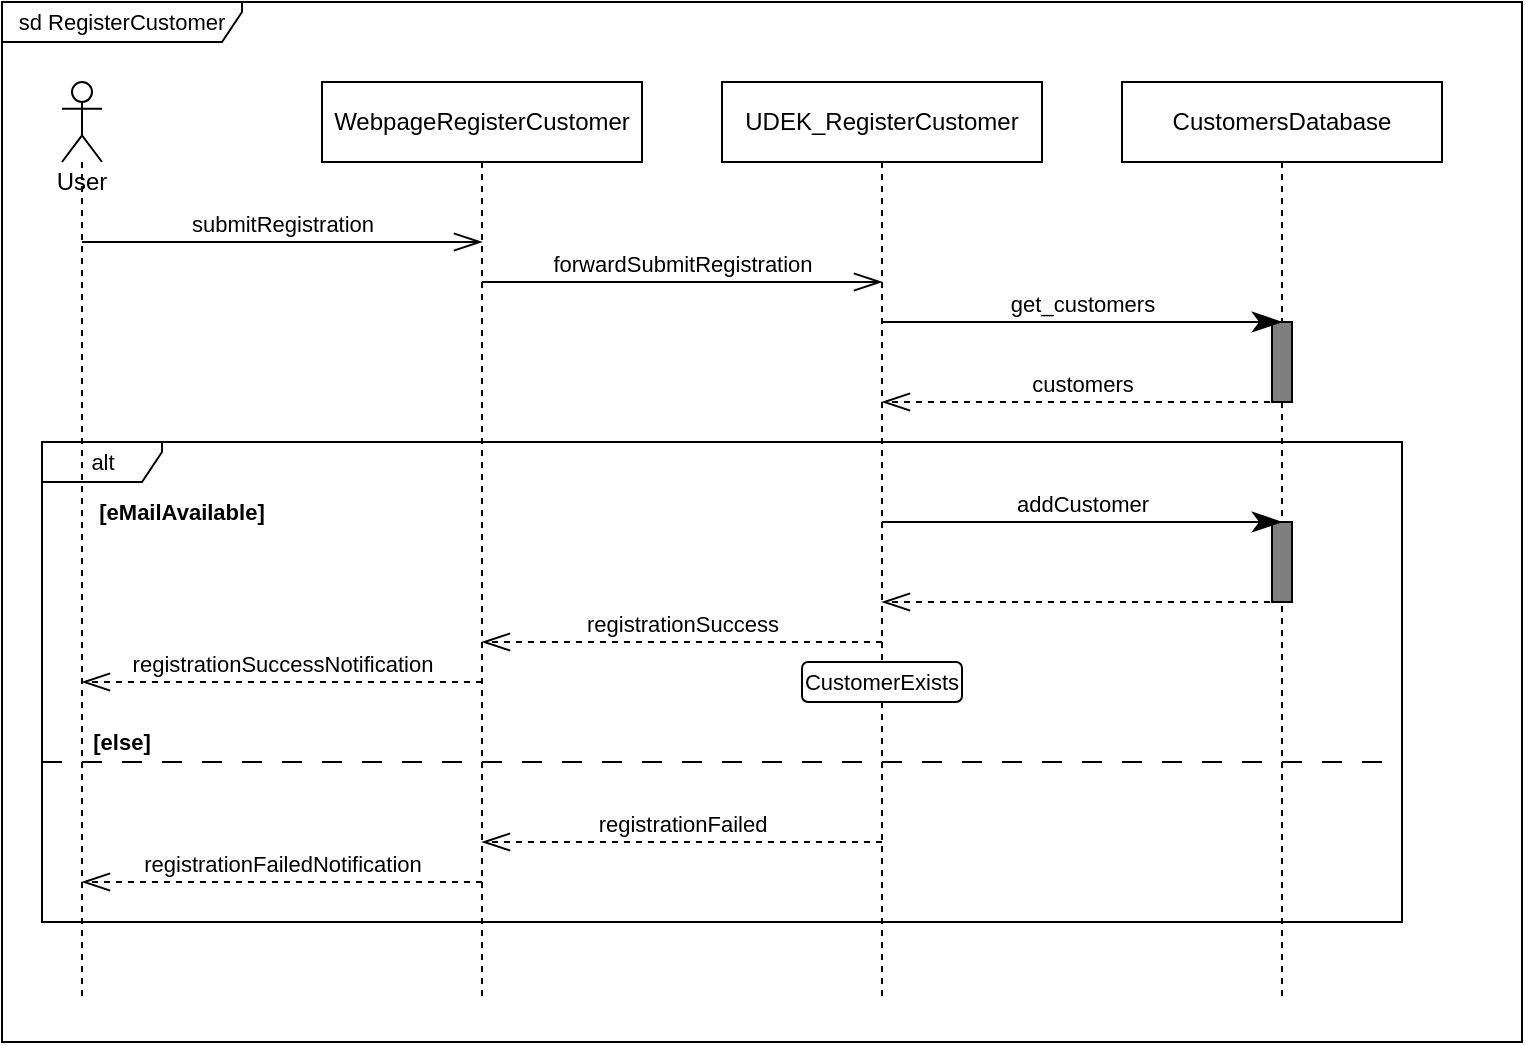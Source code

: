 <mxfile version="16.5.1" type="device"><diagram id="UbSpJXMvINvI6A48w-Lx" name="Page-1"><mxGraphModel dx="1178" dy="706" grid="1" gridSize="10" guides="1" tooltips="1" connect="1" arrows="1" fold="1" page="1" pageScale="1" pageWidth="3300" pageHeight="2339" math="0" shadow="0"><root><mxCell id="0"/><mxCell id="X5XjearkuYIkrU80L7tD-60" value="Diagram Frame" style="" parent="0"/><mxCell id="X5XjearkuYIkrU80L7tD-62" value="sd RegisterCustomer" style="shape=umlFrame;whiteSpace=wrap;html=1;fontFamily=Helvetica;fontSize=11;fontColor=default;strokeWidth=1;fillColor=default;gradientColor=none;width=120;height=20;connectable=0;allowArrows=0;" vertex="1" parent="X5XjearkuYIkrU80L7tD-60"><mxGeometry x="40" y="40" width="760" height="520" as="geometry"/></mxCell><object label="Lifelines&#10;" id="1"><mxCell style="" parent="0"/></object><mxCell id="X5XjearkuYIkrU80L7tD-1" value="User" style="shape=umlLifeline;participant=umlActor;perimeter=lifelinePerimeter;whiteSpace=wrap;html=1;container=0;collapsible=0;recursiveResize=0;verticalAlign=top;spacingTop=36;outlineConnect=0;connectable=0;allowArrows=0;" vertex="1" parent="1"><mxGeometry x="70" y="80" width="20" height="460" as="geometry"/></mxCell><mxCell id="X5XjearkuYIkrU80L7tD-2" value="UDEK_RegisterCustomer" style="shape=umlLifeline;perimeter=lifelinePerimeter;whiteSpace=wrap;html=1;container=0;collapsible=0;recursiveResize=0;outlineConnect=0;connectable=0;allowArrows=0;" vertex="1" parent="1"><mxGeometry x="400" y="80" width="160" height="460" as="geometry"/></mxCell><mxCell id="X5XjearkuYIkrU80L7tD-3" value="WebpageRegisterCustomer" style="shape=umlLifeline;perimeter=lifelinePerimeter;whiteSpace=wrap;html=1;container=0;collapsible=0;recursiveResize=0;outlineConnect=0;connectable=0;allowArrows=0;" vertex="1" parent="1"><mxGeometry x="200" y="80" width="160" height="460" as="geometry"/></mxCell><mxCell id="X5XjearkuYIkrU80L7tD-4" value="CustomersDatabase" style="shape=umlLifeline;perimeter=lifelinePerimeter;whiteSpace=wrap;html=1;container=0;collapsible=0;recursiveResize=0;outlineConnect=0;connectable=0;allowArrows=0;" vertex="1" parent="1"><mxGeometry x="600" y="80" width="160" height="460" as="geometry"/></mxCell><object label="Frames" id="X5XjearkuYIkrU80L7tD-9"><mxCell style="" parent="0"/></object><mxCell id="X5XjearkuYIkrU80L7tD-24" value="alt" style="shape=umlFrame;tabWidth=110;tabHeight=30;tabPosition=left;html=1;boundedLbl=1;labelInHeader=1;width=60;height=20;fontFamily=Helvetica;fontSize=11;fontColor=default;fillColor=none;connectable=0;allowArrows=0;dropTarget=0;recursiveResize=0;" vertex="1" parent="X5XjearkuYIkrU80L7tD-9"><mxGeometry x="60" y="260" width="680" height="240" as="geometry"/></mxCell><mxCell id="X5XjearkuYIkrU80L7tD-25" value="" style="line;strokeWidth=1;dashed=1;dashPattern=10 10" vertex="1" parent="X5XjearkuYIkrU80L7tD-24"><mxGeometry y="150" width="680" height="20" as="geometry"/></mxCell><mxCell id="X5XjearkuYIkrU80L7tD-26" value="&lt;b&gt;[eMailAvailable]&lt;/b&gt;" style="text;html=1;strokeColor=none;fillColor=none;align=center;verticalAlign=middle;whiteSpace=wrap;rounded=0;dashed=1;fontFamily=Helvetica;fontSize=11;fontColor=default;" vertex="1" parent="X5XjearkuYIkrU80L7tD-24"><mxGeometry x="20" y="20" width="100" height="30" as="geometry"/></mxCell><mxCell id="X5XjearkuYIkrU80L7tD-27" value="&lt;b&gt;[else]&lt;/b&gt;" style="text;html=1;strokeColor=none;fillColor=none;align=center;verticalAlign=middle;whiteSpace=wrap;rounded=0;dashed=1;fontFamily=Helvetica;fontSize=11;fontColor=default;" vertex="1" parent="X5XjearkuYIkrU80L7tD-24"><mxGeometry x="20" y="140" width="40" height="20" as="geometry"/></mxCell><object label="Boxes" id="X5XjearkuYIkrU80L7tD-17"><mxCell style="" parent="0"/></object><mxCell id="X5XjearkuYIkrU80L7tD-18" value="" style="rounded=0;whiteSpace=wrap;html=1;fontFamily=Helvetica;fontSize=11;fontColor=default;fillColor=#7F7F7F;imageAlign=left;" vertex="1" parent="X5XjearkuYIkrU80L7tD-17"><mxGeometry x="675" y="200" width="10" height="40" as="geometry"/></mxCell><mxCell id="X5XjearkuYIkrU80L7tD-65" value="" style="rounded=0;whiteSpace=wrap;html=1;fontFamily=Helvetica;fontSize=11;fontColor=default;fillColor=#7F7F7F;imageAlign=left;" vertex="1" parent="X5XjearkuYIkrU80L7tD-17"><mxGeometry x="675" y="300" width="10" height="40" as="geometry"/></mxCell><object label="Arrows&#10;" id="X5XjearkuYIkrU80L7tD-5"><mxCell style="" parent="0"/></object><mxCell id="X5XjearkuYIkrU80L7tD-7" value="submitRegistration" style="endArrow=openThin;html=1;rounded=0;labelBackgroundColor=default;fontFamily=Helvetica;fontSize=11;fontColor=default;startSize=12;endSize=12;strokeColor=default;shape=connector;endFill=0;verticalAlign=bottom;" edge="1" parent="X5XjearkuYIkrU80L7tD-5"><mxGeometry width="50" height="50" relative="1" as="geometry"><mxPoint x="80" y="160" as="sourcePoint"/><mxPoint x="280" y="160" as="targetPoint"/></mxGeometry></mxCell><mxCell id="X5XjearkuYIkrU80L7tD-8" value="forwardSubmitRegistration" style="endArrow=openThin;html=1;rounded=0;labelBackgroundColor=default;fontFamily=Helvetica;fontSize=11;fontColor=default;startSize=12;endSize=12;strokeColor=default;shape=connector;endFill=0;verticalAlign=bottom;" edge="1" parent="X5XjearkuYIkrU80L7tD-5"><mxGeometry width="50" height="50" relative="1" as="geometry"><mxPoint x="280" y="180" as="sourcePoint"/><mxPoint x="480" y="180" as="targetPoint"/></mxGeometry></mxCell><mxCell id="X5XjearkuYIkrU80L7tD-28" value="addCustomer" style="endArrow=classicThin;html=1;rounded=0;labelBackgroundColor=default;fontFamily=Helvetica;fontSize=11;fontColor=default;startSize=12;endSize=12;strokeColor=default;shape=connector;endFill=1;verticalAlign=bottom;" edge="1" parent="X5XjearkuYIkrU80L7tD-5"><mxGeometry width="50" height="50" relative="1" as="geometry"><mxPoint x="480" y="300" as="sourcePoint"/><mxPoint x="680" y="300" as="targetPoint"/></mxGeometry></mxCell><mxCell id="X5XjearkuYIkrU80L7tD-30" value="registrationSuccess" style="endArrow=openThin;html=1;rounded=0;labelBackgroundColor=default;fontFamily=Helvetica;fontSize=11;fontColor=default;startSize=12;endSize=12;strokeColor=default;shape=connector;endFill=0;verticalAlign=bottom;dashed=1;" edge="1" parent="X5XjearkuYIkrU80L7tD-5"><mxGeometry width="50" height="50" relative="1" as="geometry"><mxPoint x="480" y="360" as="sourcePoint"/><mxPoint x="280" y="360" as="targetPoint"/></mxGeometry></mxCell><mxCell id="X5XjearkuYIkrU80L7tD-31" value="registrationFailed" style="endArrow=openThin;html=1;rounded=0;labelBackgroundColor=default;fontFamily=Helvetica;fontSize=11;fontColor=default;startSize=12;endSize=12;strokeColor=default;shape=connector;endFill=0;verticalAlign=bottom;dashed=1;" edge="1" parent="X5XjearkuYIkrU80L7tD-5"><mxGeometry width="50" height="50" relative="1" as="geometry"><mxPoint x="480" y="460" as="sourcePoint"/><mxPoint x="280" y="460" as="targetPoint"/></mxGeometry></mxCell><mxCell id="X5XjearkuYIkrU80L7tD-32" value="registrationSuccessNotification" style="endArrow=openThin;html=1;rounded=0;labelBackgroundColor=default;fontFamily=Helvetica;fontSize=11;fontColor=default;startSize=12;endSize=12;strokeColor=default;shape=connector;endFill=0;verticalAlign=bottom;dashed=1;" edge="1" parent="X5XjearkuYIkrU80L7tD-5"><mxGeometry width="50" height="50" relative="1" as="geometry"><mxPoint x="280" y="380" as="sourcePoint"/><mxPoint x="80" y="380" as="targetPoint"/></mxGeometry></mxCell><mxCell id="X5XjearkuYIkrU80L7tD-34" value="registrationFailedNotification" style="endArrow=openThin;html=1;rounded=0;labelBackgroundColor=default;fontFamily=Helvetica;fontSize=11;fontColor=default;startSize=12;endSize=12;strokeColor=default;shape=connector;endFill=0;verticalAlign=bottom;dashed=1;" edge="1" parent="X5XjearkuYIkrU80L7tD-5"><mxGeometry width="50" height="50" relative="1" as="geometry"><mxPoint x="280" y="480" as="sourcePoint"/><mxPoint x="80" y="480" as="targetPoint"/></mxGeometry></mxCell><mxCell id="X5XjearkuYIkrU80L7tD-35" value="customers" style="edgeStyle=none;shape=connector;rounded=0;orthogonalLoop=1;jettySize=auto;html=1;labelBackgroundColor=default;fontFamily=Helvetica;fontSize=11;fontColor=default;endArrow=openThin;endFill=0;startSize=12;endSize=12;strokeColor=default;dashed=1;verticalAlign=bottom;" edge="1" parent="X5XjearkuYIkrU80L7tD-5"><mxGeometry relative="1" as="geometry"><mxPoint x="480" y="240" as="targetPoint"/><mxPoint x="680" y="240" as="sourcePoint"/></mxGeometry></mxCell><mxCell id="X5XjearkuYIkrU80L7tD-36" value="get_customers" style="endArrow=classicThin;html=1;rounded=0;labelBackgroundColor=default;fontFamily=Helvetica;fontSize=11;fontColor=default;startSize=12;endSize=12;strokeColor=default;shape=connector;endFill=1;verticalAlign=bottom;" edge="1" parent="X5XjearkuYIkrU80L7tD-5"><mxGeometry width="50" height="50" relative="1" as="geometry"><mxPoint x="480" y="200" as="sourcePoint"/><mxPoint x="680" y="200" as="targetPoint"/></mxGeometry></mxCell><mxCell id="X5XjearkuYIkrU80L7tD-66" value="" style="edgeStyle=none;shape=connector;rounded=0;orthogonalLoop=1;jettySize=auto;html=1;labelBackgroundColor=default;fontFamily=Helvetica;fontSize=11;fontColor=default;endArrow=openThin;endFill=0;startSize=12;endSize=12;strokeColor=default;dashed=1;verticalAlign=bottom;" edge="1" parent="X5XjearkuYIkrU80L7tD-5"><mxGeometry relative="1" as="geometry"><mxPoint x="480" y="340" as="targetPoint"/><mxPoint x="680" y="340" as="sourcePoint"/></mxGeometry></mxCell><object label="Predicates" id="X5XjearkuYIkrU80L7tD-38"><mxCell style="" parent="0"/></object><mxCell id="X5XjearkuYIkrU80L7tD-49" value="CustomerExists" style="rounded=1;whiteSpace=wrap;html=1;fontFamily=Helvetica;fontSize=11;fontColor=default;strokeWidth=1;fillColor=default;gradientColor=none;" vertex="1" parent="X5XjearkuYIkrU80L7tD-38"><mxGeometry x="440" y="370" width="80" height="20" as="geometry"/></mxCell></root></mxGraphModel></diagram></mxfile>